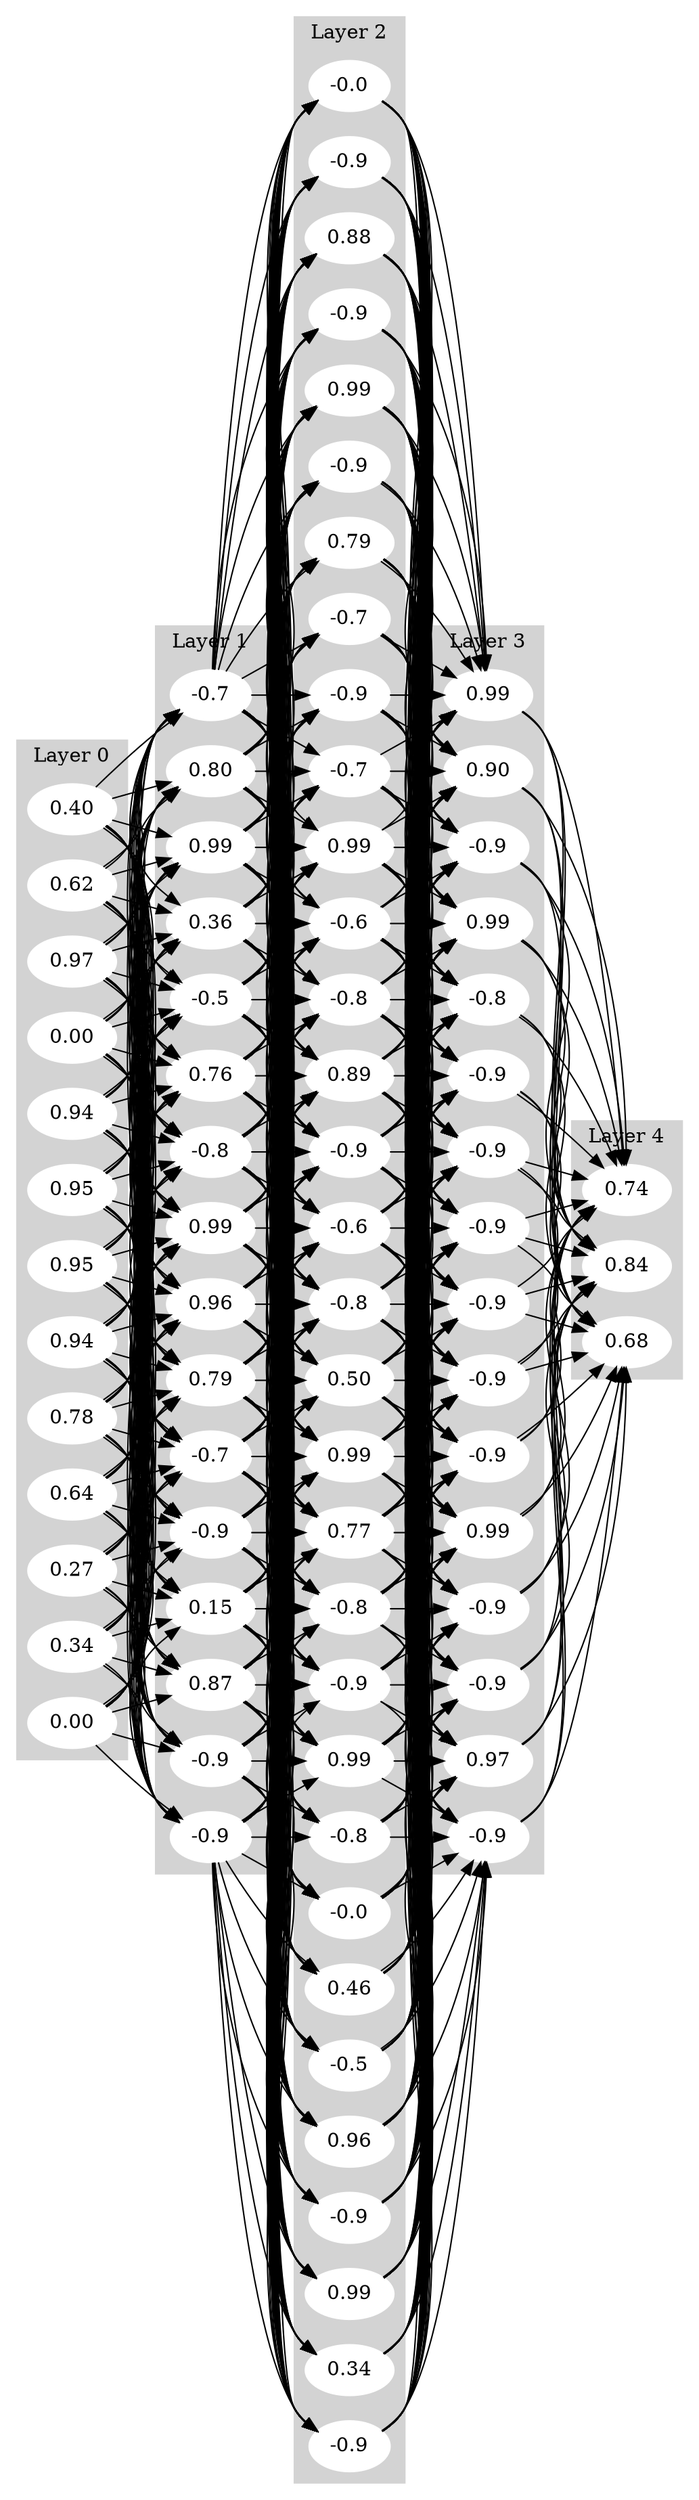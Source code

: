 digraph G {
  rankdir=LR;
  subgraph cluster_0 {
    style=filled;
    color=lightgrey;
    node [style=filled,color=white];
    i0h0 [style=filled, color=white, label="0.94"];
    i0h1 [style=filled, color=white, label="0.95"];
    i0h2 [style=filled, color=white, label="0.95"];
    i0h3 [style=filled, color=white, label="0.94"];
    i0h4 [style=filled, color=white, label="0.78"];
    i0h5 [style=filled, color=white, label="0.64"];
    i0h6 [style=filled, color=white, label="0.27"];
    i0h7 [style=filled, color=white, label="0.34"];
    i0h8 [style=filled, color=white, label="0.00"];
    i0h9 [style=filled, color=white, label="0.40"];
    i0h10 [style=filled, color=white, label="0.62"];
    i0h11 [style=filled, color=white, label="0.97"];
    i0h12 [style=filled, color=white, label="0.00"];
    label = "Layer 0";
  }
  subgraph cluster_1 {
    style=filled;
    color=lightgrey;
    node [style=filled,color=white];
    i1h0 [style=filled, color=white, label="0.96"];
    i1h1 [style=filled, color=white, label="0.79"];
    i1h2 [style=filled, color=white, label="-0.7"];
    i1h3 [style=filled, color=white, label="-0.9"];
    i1h4 [style=filled, color=white, label="0.15"];
    i1h5 [style=filled, color=white, label="0.87"];
    i1h6 [style=filled, color=white, label="-0.9"];
    i1h7 [style=filled, color=white, label="-0.9"];
    i1h8 [style=filled, color=white, label="-0.7"];
    i1h9 [style=filled, color=white, label="0.80"];
    i1h10 [style=filled, color=white, label="0.99"];
    i1h11 [style=filled, color=white, label="0.36"];
    i1h12 [style=filled, color=white, label="-0.5"];
    i1h13 [style=filled, color=white, label="0.76"];
    i1h14 [style=filled, color=white, label="-0.8"];
    i1h15 [style=filled, color=white, label="0.99"];
    label = "Layer 1";
  }
  subgraph cluster_2 {
    style=filled;
    color=lightgrey;
    node [style=filled,color=white];
    i2h0 [style=filled, color=white, label="-0.9"];
    i2h1 [style=filled, color=white, label="-0.7"];
    i2h2 [style=filled, color=white, label="0.99"];
    i2h3 [style=filled, color=white, label="-0.6"];
    i2h4 [style=filled, color=white, label="-0.8"];
    i2h5 [style=filled, color=white, label="0.89"];
    i2h6 [style=filled, color=white, label="-0.9"];
    i2h7 [style=filled, color=white, label="-0.6"];
    i2h8 [style=filled, color=white, label="-0.8"];
    i2h9 [style=filled, color=white, label="0.50"];
    i2h10 [style=filled, color=white, label="0.99"];
    i2h11 [style=filled, color=white, label="0.77"];
    i2h12 [style=filled, color=white, label="-0.8"];
    i2h13 [style=filled, color=white, label="-0.9"];
    i2h14 [style=filled, color=white, label="0.99"];
    i2h15 [style=filled, color=white, label="-0.8"];
    i2h16 [style=filled, color=white, label="-0.0"];
    i2h17 [style=filled, color=white, label="0.46"];
    i2h18 [style=filled, color=white, label="-0.5"];
    i2h19 [style=filled, color=white, label="0.96"];
    i2h20 [style=filled, color=white, label="-0.9"];
    i2h21 [style=filled, color=white, label="0.99"];
    i2h22 [style=filled, color=white, label="0.34"];
    i2h23 [style=filled, color=white, label="-0.9"];
    i2h24 [style=filled, color=white, label="-0.0"];
    i2h25 [style=filled, color=white, label="-0.9"];
    i2h26 [style=filled, color=white, label="0.88"];
    i2h27 [style=filled, color=white, label="-0.9"];
    i2h28 [style=filled, color=white, label="0.99"];
    i2h29 [style=filled, color=white, label="-0.9"];
    i2h30 [style=filled, color=white, label="0.79"];
    i2h31 [style=filled, color=white, label="-0.7"];
    label = "Layer 2";
  }
  subgraph cluster_3 {
    style=filled;
    color=lightgrey;
    node [style=filled,color=white];
    i3h0 [style=filled, color=white, label="-0.9"];
    i3h1 [style=filled, color=white, label="-0.9"];
    i3h2 [style=filled, color=white, label="-0.9"];
    i3h3 [style=filled, color=white, label="0.99"];
    i3h4 [style=filled, color=white, label="-0.9"];
    i3h5 [style=filled, color=white, label="-0.9"];
    i3h6 [style=filled, color=white, label="0.97"];
    i3h7 [style=filled, color=white, label="-0.9"];
    i3h8 [style=filled, color=white, label="0.99"];
    i3h9 [style=filled, color=white, label="0.90"];
    i3h10 [style=filled, color=white, label="-0.9"];
    i3h11 [style=filled, color=white, label="0.99"];
    i3h12 [style=filled, color=white, label="-0.8"];
    i3h13 [style=filled, color=white, label="-0.9"];
    i3h14 [style=filled, color=white, label="-0.9"];
    i3h15 [style=filled, color=white, label="-0.9"];
    label = "Layer 3";
  }
  subgraph cluster_4 {
    style=filled;
    color=lightgrey;
    node [style=filled,color=white];
    i4h0 [style=filled, color=white, label="0.68"];
    i4h1 [style=filled, color=white, label="0.74"];
    i4h2 [style=filled, color=white, label="0.84"];
    label = "Layer 4";
  }
  i0h0 -> i1h0;
  i0h0 -> i1h1;
  i0h0 -> i1h2;
  i0h0 -> i1h3;
  i0h0 -> i1h4;
  i0h0 -> i1h5;
  i0h0 -> i1h6;
  i0h0 -> i1h7;
  i0h0 -> i1h8;
  i0h0 -> i1h9;
  i0h0 -> i1h10;
  i0h0 -> i1h11;
  i0h0 -> i1h12;
  i0h0 -> i1h13;
  i0h0 -> i1h14;
  i0h0 -> i1h15;
  i0h1 -> i1h0;
  i0h1 -> i1h1;
  i0h1 -> i1h2;
  i0h1 -> i1h3;
  i0h1 -> i1h4;
  i0h1 -> i1h5;
  i0h1 -> i1h6;
  i0h1 -> i1h7;
  i0h1 -> i1h8;
  i0h1 -> i1h9;
  i0h1 -> i1h10;
  i0h1 -> i1h11;
  i0h1 -> i1h12;
  i0h1 -> i1h13;
  i0h1 -> i1h14;
  i0h1 -> i1h15;
  i0h2 -> i1h0;
  i0h2 -> i1h1;
  i0h2 -> i1h2;
  i0h2 -> i1h3;
  i0h2 -> i1h4;
  i0h2 -> i1h5;
  i0h2 -> i1h6;
  i0h2 -> i1h7;
  i0h2 -> i1h8;
  i0h2 -> i1h9;
  i0h2 -> i1h10;
  i0h2 -> i1h11;
  i0h2 -> i1h12;
  i0h2 -> i1h13;
  i0h2 -> i1h14;
  i0h2 -> i1h15;
  i0h3 -> i1h0;
  i0h3 -> i1h1;
  i0h3 -> i1h2;
  i0h3 -> i1h3;
  i0h3 -> i1h4;
  i0h3 -> i1h5;
  i0h3 -> i1h6;
  i0h3 -> i1h7;
  i0h3 -> i1h8;
  i0h3 -> i1h9;
  i0h3 -> i1h10;
  i0h3 -> i1h11;
  i0h3 -> i1h12;
  i0h3 -> i1h13;
  i0h3 -> i1h14;
  i0h3 -> i1h15;
  i0h4 -> i1h0;
  i0h4 -> i1h1;
  i0h4 -> i1h2;
  i0h4 -> i1h3;
  i0h4 -> i1h4;
  i0h4 -> i1h5;
  i0h4 -> i1h6;
  i0h4 -> i1h7;
  i0h4 -> i1h8;
  i0h4 -> i1h9;
  i0h4 -> i1h10;
  i0h4 -> i1h11;
  i0h4 -> i1h12;
  i0h4 -> i1h13;
  i0h4 -> i1h14;
  i0h4 -> i1h15;
  i0h5 -> i1h0;
  i0h5 -> i1h1;
  i0h5 -> i1h2;
  i0h5 -> i1h3;
  i0h5 -> i1h4;
  i0h5 -> i1h5;
  i0h5 -> i1h6;
  i0h5 -> i1h7;
  i0h5 -> i1h8;
  i0h5 -> i1h9;
  i0h5 -> i1h10;
  i0h5 -> i1h11;
  i0h5 -> i1h12;
  i0h5 -> i1h13;
  i0h5 -> i1h14;
  i0h5 -> i1h15;
  i0h6 -> i1h0;
  i0h6 -> i1h1;
  i0h6 -> i1h2;
  i0h6 -> i1h3;
  i0h6 -> i1h4;
  i0h6 -> i1h5;
  i0h6 -> i1h6;
  i0h6 -> i1h7;
  i0h6 -> i1h8;
  i0h6 -> i1h9;
  i0h6 -> i1h10;
  i0h6 -> i1h11;
  i0h6 -> i1h12;
  i0h6 -> i1h13;
  i0h6 -> i1h14;
  i0h6 -> i1h15;
  i0h7 -> i1h0;
  i0h7 -> i1h1;
  i0h7 -> i1h2;
  i0h7 -> i1h3;
  i0h7 -> i1h4;
  i0h7 -> i1h5;
  i0h7 -> i1h6;
  i0h7 -> i1h7;
  i0h7 -> i1h8;
  i0h7 -> i1h9;
  i0h7 -> i1h10;
  i0h7 -> i1h11;
  i0h7 -> i1h12;
  i0h7 -> i1h13;
  i0h7 -> i1h14;
  i0h7 -> i1h15;
  i0h8 -> i1h0;
  i0h8 -> i1h1;
  i0h8 -> i1h2;
  i0h8 -> i1h3;
  i0h8 -> i1h4;
  i0h8 -> i1h5;
  i0h8 -> i1h6;
  i0h8 -> i1h7;
  i0h8 -> i1h8;
  i0h8 -> i1h9;
  i0h8 -> i1h10;
  i0h8 -> i1h11;
  i0h8 -> i1h12;
  i0h8 -> i1h13;
  i0h8 -> i1h14;
  i0h8 -> i1h15;
  i0h9 -> i1h0;
  i0h9 -> i1h1;
  i0h9 -> i1h2;
  i0h9 -> i1h3;
  i0h9 -> i1h4;
  i0h9 -> i1h5;
  i0h9 -> i1h6;
  i0h9 -> i1h7;
  i0h9 -> i1h8;
  i0h9 -> i1h9;
  i0h9 -> i1h10;
  i0h9 -> i1h11;
  i0h9 -> i1h12;
  i0h9 -> i1h13;
  i0h9 -> i1h14;
  i0h9 -> i1h15;
  i0h10 -> i1h0;
  i0h10 -> i1h1;
  i0h10 -> i1h2;
  i0h10 -> i1h3;
  i0h10 -> i1h4;
  i0h10 -> i1h5;
  i0h10 -> i1h6;
  i0h10 -> i1h7;
  i0h10 -> i1h8;
  i0h10 -> i1h9;
  i0h10 -> i1h10;
  i0h10 -> i1h11;
  i0h10 -> i1h12;
  i0h10 -> i1h13;
  i0h10 -> i1h14;
  i0h10 -> i1h15;
  i0h11 -> i1h0;
  i0h11 -> i1h1;
  i0h11 -> i1h2;
  i0h11 -> i1h3;
  i0h11 -> i1h4;
  i0h11 -> i1h5;
  i0h11 -> i1h6;
  i0h11 -> i1h7;
  i0h11 -> i1h8;
  i0h11 -> i1h9;
  i0h11 -> i1h10;
  i0h11 -> i1h11;
  i0h11 -> i1h12;
  i0h11 -> i1h13;
  i0h11 -> i1h14;
  i0h11 -> i1h15;
  i0h12 -> i1h0;
  i0h12 -> i1h1;
  i0h12 -> i1h2;
  i0h12 -> i1h3;
  i0h12 -> i1h4;
  i0h12 -> i1h5;
  i0h12 -> i1h6;
  i0h12 -> i1h7;
  i0h12 -> i1h8;
  i0h12 -> i1h9;
  i0h12 -> i1h10;
  i0h12 -> i1h11;
  i0h12 -> i1h12;
  i0h12 -> i1h13;
  i0h12 -> i1h14;
  i0h12 -> i1h15;
  i1h0 -> i2h0;
  i1h0 -> i2h1;
  i1h0 -> i2h2;
  i1h0 -> i2h3;
  i1h0 -> i2h4;
  i1h0 -> i2h5;
  i1h0 -> i2h6;
  i1h0 -> i2h7;
  i1h0 -> i2h8;
  i1h0 -> i2h9;
  i1h0 -> i2h10;
  i1h0 -> i2h11;
  i1h0 -> i2h12;
  i1h0 -> i2h13;
  i1h0 -> i2h14;
  i1h0 -> i2h15;
  i1h0 -> i2h16;
  i1h0 -> i2h17;
  i1h0 -> i2h18;
  i1h0 -> i2h19;
  i1h0 -> i2h20;
  i1h0 -> i2h21;
  i1h0 -> i2h22;
  i1h0 -> i2h23;
  i1h0 -> i2h24;
  i1h0 -> i2h25;
  i1h0 -> i2h26;
  i1h0 -> i2h27;
  i1h0 -> i2h28;
  i1h0 -> i2h29;
  i1h0 -> i2h30;
  i1h0 -> i2h31;
  i1h1 -> i2h0;
  i1h1 -> i2h1;
  i1h1 -> i2h2;
  i1h1 -> i2h3;
  i1h1 -> i2h4;
  i1h1 -> i2h5;
  i1h1 -> i2h6;
  i1h1 -> i2h7;
  i1h1 -> i2h8;
  i1h1 -> i2h9;
  i1h1 -> i2h10;
  i1h1 -> i2h11;
  i1h1 -> i2h12;
  i1h1 -> i2h13;
  i1h1 -> i2h14;
  i1h1 -> i2h15;
  i1h1 -> i2h16;
  i1h1 -> i2h17;
  i1h1 -> i2h18;
  i1h1 -> i2h19;
  i1h1 -> i2h20;
  i1h1 -> i2h21;
  i1h1 -> i2h22;
  i1h1 -> i2h23;
  i1h1 -> i2h24;
  i1h1 -> i2h25;
  i1h1 -> i2h26;
  i1h1 -> i2h27;
  i1h1 -> i2h28;
  i1h1 -> i2h29;
  i1h1 -> i2h30;
  i1h1 -> i2h31;
  i1h2 -> i2h0;
  i1h2 -> i2h1;
  i1h2 -> i2h2;
  i1h2 -> i2h3;
  i1h2 -> i2h4;
  i1h2 -> i2h5;
  i1h2 -> i2h6;
  i1h2 -> i2h7;
  i1h2 -> i2h8;
  i1h2 -> i2h9;
  i1h2 -> i2h10;
  i1h2 -> i2h11;
  i1h2 -> i2h12;
  i1h2 -> i2h13;
  i1h2 -> i2h14;
  i1h2 -> i2h15;
  i1h2 -> i2h16;
  i1h2 -> i2h17;
  i1h2 -> i2h18;
  i1h2 -> i2h19;
  i1h2 -> i2h20;
  i1h2 -> i2h21;
  i1h2 -> i2h22;
  i1h2 -> i2h23;
  i1h2 -> i2h24;
  i1h2 -> i2h25;
  i1h2 -> i2h26;
  i1h2 -> i2h27;
  i1h2 -> i2h28;
  i1h2 -> i2h29;
  i1h2 -> i2h30;
  i1h2 -> i2h31;
  i1h3 -> i2h0;
  i1h3 -> i2h1;
  i1h3 -> i2h2;
  i1h3 -> i2h3;
  i1h3 -> i2h4;
  i1h3 -> i2h5;
  i1h3 -> i2h6;
  i1h3 -> i2h7;
  i1h3 -> i2h8;
  i1h3 -> i2h9;
  i1h3 -> i2h10;
  i1h3 -> i2h11;
  i1h3 -> i2h12;
  i1h3 -> i2h13;
  i1h3 -> i2h14;
  i1h3 -> i2h15;
  i1h3 -> i2h16;
  i1h3 -> i2h17;
  i1h3 -> i2h18;
  i1h3 -> i2h19;
  i1h3 -> i2h20;
  i1h3 -> i2h21;
  i1h3 -> i2h22;
  i1h3 -> i2h23;
  i1h3 -> i2h24;
  i1h3 -> i2h25;
  i1h3 -> i2h26;
  i1h3 -> i2h27;
  i1h3 -> i2h28;
  i1h3 -> i2h29;
  i1h3 -> i2h30;
  i1h3 -> i2h31;
  i1h4 -> i2h0;
  i1h4 -> i2h1;
  i1h4 -> i2h2;
  i1h4 -> i2h3;
  i1h4 -> i2h4;
  i1h4 -> i2h5;
  i1h4 -> i2h6;
  i1h4 -> i2h7;
  i1h4 -> i2h8;
  i1h4 -> i2h9;
  i1h4 -> i2h10;
  i1h4 -> i2h11;
  i1h4 -> i2h12;
  i1h4 -> i2h13;
  i1h4 -> i2h14;
  i1h4 -> i2h15;
  i1h4 -> i2h16;
  i1h4 -> i2h17;
  i1h4 -> i2h18;
  i1h4 -> i2h19;
  i1h4 -> i2h20;
  i1h4 -> i2h21;
  i1h4 -> i2h22;
  i1h4 -> i2h23;
  i1h4 -> i2h24;
  i1h4 -> i2h25;
  i1h4 -> i2h26;
  i1h4 -> i2h27;
  i1h4 -> i2h28;
  i1h4 -> i2h29;
  i1h4 -> i2h30;
  i1h4 -> i2h31;
  i1h5 -> i2h0;
  i1h5 -> i2h1;
  i1h5 -> i2h2;
  i1h5 -> i2h3;
  i1h5 -> i2h4;
  i1h5 -> i2h5;
  i1h5 -> i2h6;
  i1h5 -> i2h7;
  i1h5 -> i2h8;
  i1h5 -> i2h9;
  i1h5 -> i2h10;
  i1h5 -> i2h11;
  i1h5 -> i2h12;
  i1h5 -> i2h13;
  i1h5 -> i2h14;
  i1h5 -> i2h15;
  i1h5 -> i2h16;
  i1h5 -> i2h17;
  i1h5 -> i2h18;
  i1h5 -> i2h19;
  i1h5 -> i2h20;
  i1h5 -> i2h21;
  i1h5 -> i2h22;
  i1h5 -> i2h23;
  i1h5 -> i2h24;
  i1h5 -> i2h25;
  i1h5 -> i2h26;
  i1h5 -> i2h27;
  i1h5 -> i2h28;
  i1h5 -> i2h29;
  i1h5 -> i2h30;
  i1h5 -> i2h31;
  i1h6 -> i2h0;
  i1h6 -> i2h1;
  i1h6 -> i2h2;
  i1h6 -> i2h3;
  i1h6 -> i2h4;
  i1h6 -> i2h5;
  i1h6 -> i2h6;
  i1h6 -> i2h7;
  i1h6 -> i2h8;
  i1h6 -> i2h9;
  i1h6 -> i2h10;
  i1h6 -> i2h11;
  i1h6 -> i2h12;
  i1h6 -> i2h13;
  i1h6 -> i2h14;
  i1h6 -> i2h15;
  i1h6 -> i2h16;
  i1h6 -> i2h17;
  i1h6 -> i2h18;
  i1h6 -> i2h19;
  i1h6 -> i2h20;
  i1h6 -> i2h21;
  i1h6 -> i2h22;
  i1h6 -> i2h23;
  i1h6 -> i2h24;
  i1h6 -> i2h25;
  i1h6 -> i2h26;
  i1h6 -> i2h27;
  i1h6 -> i2h28;
  i1h6 -> i2h29;
  i1h6 -> i2h30;
  i1h6 -> i2h31;
  i1h7 -> i2h0;
  i1h7 -> i2h1;
  i1h7 -> i2h2;
  i1h7 -> i2h3;
  i1h7 -> i2h4;
  i1h7 -> i2h5;
  i1h7 -> i2h6;
  i1h7 -> i2h7;
  i1h7 -> i2h8;
  i1h7 -> i2h9;
  i1h7 -> i2h10;
  i1h7 -> i2h11;
  i1h7 -> i2h12;
  i1h7 -> i2h13;
  i1h7 -> i2h14;
  i1h7 -> i2h15;
  i1h7 -> i2h16;
  i1h7 -> i2h17;
  i1h7 -> i2h18;
  i1h7 -> i2h19;
  i1h7 -> i2h20;
  i1h7 -> i2h21;
  i1h7 -> i2h22;
  i1h7 -> i2h23;
  i1h7 -> i2h24;
  i1h7 -> i2h25;
  i1h7 -> i2h26;
  i1h7 -> i2h27;
  i1h7 -> i2h28;
  i1h7 -> i2h29;
  i1h7 -> i2h30;
  i1h7 -> i2h31;
  i1h8 -> i2h0;
  i1h8 -> i2h1;
  i1h8 -> i2h2;
  i1h8 -> i2h3;
  i1h8 -> i2h4;
  i1h8 -> i2h5;
  i1h8 -> i2h6;
  i1h8 -> i2h7;
  i1h8 -> i2h8;
  i1h8 -> i2h9;
  i1h8 -> i2h10;
  i1h8 -> i2h11;
  i1h8 -> i2h12;
  i1h8 -> i2h13;
  i1h8 -> i2h14;
  i1h8 -> i2h15;
  i1h8 -> i2h16;
  i1h8 -> i2h17;
  i1h8 -> i2h18;
  i1h8 -> i2h19;
  i1h8 -> i2h20;
  i1h8 -> i2h21;
  i1h8 -> i2h22;
  i1h8 -> i2h23;
  i1h8 -> i2h24;
  i1h8 -> i2h25;
  i1h8 -> i2h26;
  i1h8 -> i2h27;
  i1h8 -> i2h28;
  i1h8 -> i2h29;
  i1h8 -> i2h30;
  i1h8 -> i2h31;
  i1h9 -> i2h0;
  i1h9 -> i2h1;
  i1h9 -> i2h2;
  i1h9 -> i2h3;
  i1h9 -> i2h4;
  i1h9 -> i2h5;
  i1h9 -> i2h6;
  i1h9 -> i2h7;
  i1h9 -> i2h8;
  i1h9 -> i2h9;
  i1h9 -> i2h10;
  i1h9 -> i2h11;
  i1h9 -> i2h12;
  i1h9 -> i2h13;
  i1h9 -> i2h14;
  i1h9 -> i2h15;
  i1h9 -> i2h16;
  i1h9 -> i2h17;
  i1h9 -> i2h18;
  i1h9 -> i2h19;
  i1h9 -> i2h20;
  i1h9 -> i2h21;
  i1h9 -> i2h22;
  i1h9 -> i2h23;
  i1h9 -> i2h24;
  i1h9 -> i2h25;
  i1h9 -> i2h26;
  i1h9 -> i2h27;
  i1h9 -> i2h28;
  i1h9 -> i2h29;
  i1h9 -> i2h30;
  i1h9 -> i2h31;
  i1h10 -> i2h0;
  i1h10 -> i2h1;
  i1h10 -> i2h2;
  i1h10 -> i2h3;
  i1h10 -> i2h4;
  i1h10 -> i2h5;
  i1h10 -> i2h6;
  i1h10 -> i2h7;
  i1h10 -> i2h8;
  i1h10 -> i2h9;
  i1h10 -> i2h10;
  i1h10 -> i2h11;
  i1h10 -> i2h12;
  i1h10 -> i2h13;
  i1h10 -> i2h14;
  i1h10 -> i2h15;
  i1h10 -> i2h16;
  i1h10 -> i2h17;
  i1h10 -> i2h18;
  i1h10 -> i2h19;
  i1h10 -> i2h20;
  i1h10 -> i2h21;
  i1h10 -> i2h22;
  i1h10 -> i2h23;
  i1h10 -> i2h24;
  i1h10 -> i2h25;
  i1h10 -> i2h26;
  i1h10 -> i2h27;
  i1h10 -> i2h28;
  i1h10 -> i2h29;
  i1h10 -> i2h30;
  i1h10 -> i2h31;
  i1h11 -> i2h0;
  i1h11 -> i2h1;
  i1h11 -> i2h2;
  i1h11 -> i2h3;
  i1h11 -> i2h4;
  i1h11 -> i2h5;
  i1h11 -> i2h6;
  i1h11 -> i2h7;
  i1h11 -> i2h8;
  i1h11 -> i2h9;
  i1h11 -> i2h10;
  i1h11 -> i2h11;
  i1h11 -> i2h12;
  i1h11 -> i2h13;
  i1h11 -> i2h14;
  i1h11 -> i2h15;
  i1h11 -> i2h16;
  i1h11 -> i2h17;
  i1h11 -> i2h18;
  i1h11 -> i2h19;
  i1h11 -> i2h20;
  i1h11 -> i2h21;
  i1h11 -> i2h22;
  i1h11 -> i2h23;
  i1h11 -> i2h24;
  i1h11 -> i2h25;
  i1h11 -> i2h26;
  i1h11 -> i2h27;
  i1h11 -> i2h28;
  i1h11 -> i2h29;
  i1h11 -> i2h30;
  i1h11 -> i2h31;
  i1h12 -> i2h0;
  i1h12 -> i2h1;
  i1h12 -> i2h2;
  i1h12 -> i2h3;
  i1h12 -> i2h4;
  i1h12 -> i2h5;
  i1h12 -> i2h6;
  i1h12 -> i2h7;
  i1h12 -> i2h8;
  i1h12 -> i2h9;
  i1h12 -> i2h10;
  i1h12 -> i2h11;
  i1h12 -> i2h12;
  i1h12 -> i2h13;
  i1h12 -> i2h14;
  i1h12 -> i2h15;
  i1h12 -> i2h16;
  i1h12 -> i2h17;
  i1h12 -> i2h18;
  i1h12 -> i2h19;
  i1h12 -> i2h20;
  i1h12 -> i2h21;
  i1h12 -> i2h22;
  i1h12 -> i2h23;
  i1h12 -> i2h24;
  i1h12 -> i2h25;
  i1h12 -> i2h26;
  i1h12 -> i2h27;
  i1h12 -> i2h28;
  i1h12 -> i2h29;
  i1h12 -> i2h30;
  i1h12 -> i2h31;
  i1h13 -> i2h0;
  i1h13 -> i2h1;
  i1h13 -> i2h2;
  i1h13 -> i2h3;
  i1h13 -> i2h4;
  i1h13 -> i2h5;
  i1h13 -> i2h6;
  i1h13 -> i2h7;
  i1h13 -> i2h8;
  i1h13 -> i2h9;
  i1h13 -> i2h10;
  i1h13 -> i2h11;
  i1h13 -> i2h12;
  i1h13 -> i2h13;
  i1h13 -> i2h14;
  i1h13 -> i2h15;
  i1h13 -> i2h16;
  i1h13 -> i2h17;
  i1h13 -> i2h18;
  i1h13 -> i2h19;
  i1h13 -> i2h20;
  i1h13 -> i2h21;
  i1h13 -> i2h22;
  i1h13 -> i2h23;
  i1h13 -> i2h24;
  i1h13 -> i2h25;
  i1h13 -> i2h26;
  i1h13 -> i2h27;
  i1h13 -> i2h28;
  i1h13 -> i2h29;
  i1h13 -> i2h30;
  i1h13 -> i2h31;
  i1h14 -> i2h0;
  i1h14 -> i2h1;
  i1h14 -> i2h2;
  i1h14 -> i2h3;
  i1h14 -> i2h4;
  i1h14 -> i2h5;
  i1h14 -> i2h6;
  i1h14 -> i2h7;
  i1h14 -> i2h8;
  i1h14 -> i2h9;
  i1h14 -> i2h10;
  i1h14 -> i2h11;
  i1h14 -> i2h12;
  i1h14 -> i2h13;
  i1h14 -> i2h14;
  i1h14 -> i2h15;
  i1h14 -> i2h16;
  i1h14 -> i2h17;
  i1h14 -> i2h18;
  i1h14 -> i2h19;
  i1h14 -> i2h20;
  i1h14 -> i2h21;
  i1h14 -> i2h22;
  i1h14 -> i2h23;
  i1h14 -> i2h24;
  i1h14 -> i2h25;
  i1h14 -> i2h26;
  i1h14 -> i2h27;
  i1h14 -> i2h28;
  i1h14 -> i2h29;
  i1h14 -> i2h30;
  i1h14 -> i2h31;
  i1h15 -> i2h0;
  i1h15 -> i2h1;
  i1h15 -> i2h2;
  i1h15 -> i2h3;
  i1h15 -> i2h4;
  i1h15 -> i2h5;
  i1h15 -> i2h6;
  i1h15 -> i2h7;
  i1h15 -> i2h8;
  i1h15 -> i2h9;
  i1h15 -> i2h10;
  i1h15 -> i2h11;
  i1h15 -> i2h12;
  i1h15 -> i2h13;
  i1h15 -> i2h14;
  i1h15 -> i2h15;
  i1h15 -> i2h16;
  i1h15 -> i2h17;
  i1h15 -> i2h18;
  i1h15 -> i2h19;
  i1h15 -> i2h20;
  i1h15 -> i2h21;
  i1h15 -> i2h22;
  i1h15 -> i2h23;
  i1h15 -> i2h24;
  i1h15 -> i2h25;
  i1h15 -> i2h26;
  i1h15 -> i2h27;
  i1h15 -> i2h28;
  i1h15 -> i2h29;
  i1h15 -> i2h30;
  i1h15 -> i2h31;
  i2h0 -> i3h0;
  i2h0 -> i3h1;
  i2h0 -> i3h2;
  i2h0 -> i3h3;
  i2h0 -> i3h4;
  i2h0 -> i3h5;
  i2h0 -> i3h6;
  i2h0 -> i3h7;
  i2h0 -> i3h8;
  i2h0 -> i3h9;
  i2h0 -> i3h10;
  i2h0 -> i3h11;
  i2h0 -> i3h12;
  i2h0 -> i3h13;
  i2h0 -> i3h14;
  i2h0 -> i3h15;
  i2h1 -> i3h0;
  i2h1 -> i3h1;
  i2h1 -> i3h2;
  i2h1 -> i3h3;
  i2h1 -> i3h4;
  i2h1 -> i3h5;
  i2h1 -> i3h6;
  i2h1 -> i3h7;
  i2h1 -> i3h8;
  i2h1 -> i3h9;
  i2h1 -> i3h10;
  i2h1 -> i3h11;
  i2h1 -> i3h12;
  i2h1 -> i3h13;
  i2h1 -> i3h14;
  i2h1 -> i3h15;
  i2h2 -> i3h0;
  i2h2 -> i3h1;
  i2h2 -> i3h2;
  i2h2 -> i3h3;
  i2h2 -> i3h4;
  i2h2 -> i3h5;
  i2h2 -> i3h6;
  i2h2 -> i3h7;
  i2h2 -> i3h8;
  i2h2 -> i3h9;
  i2h2 -> i3h10;
  i2h2 -> i3h11;
  i2h2 -> i3h12;
  i2h2 -> i3h13;
  i2h2 -> i3h14;
  i2h2 -> i3h15;
  i2h3 -> i3h0;
  i2h3 -> i3h1;
  i2h3 -> i3h2;
  i2h3 -> i3h3;
  i2h3 -> i3h4;
  i2h3 -> i3h5;
  i2h3 -> i3h6;
  i2h3 -> i3h7;
  i2h3 -> i3h8;
  i2h3 -> i3h9;
  i2h3 -> i3h10;
  i2h3 -> i3h11;
  i2h3 -> i3h12;
  i2h3 -> i3h13;
  i2h3 -> i3h14;
  i2h3 -> i3h15;
  i2h4 -> i3h0;
  i2h4 -> i3h1;
  i2h4 -> i3h2;
  i2h4 -> i3h3;
  i2h4 -> i3h4;
  i2h4 -> i3h5;
  i2h4 -> i3h6;
  i2h4 -> i3h7;
  i2h4 -> i3h8;
  i2h4 -> i3h9;
  i2h4 -> i3h10;
  i2h4 -> i3h11;
  i2h4 -> i3h12;
  i2h4 -> i3h13;
  i2h4 -> i3h14;
  i2h4 -> i3h15;
  i2h5 -> i3h0;
  i2h5 -> i3h1;
  i2h5 -> i3h2;
  i2h5 -> i3h3;
  i2h5 -> i3h4;
  i2h5 -> i3h5;
  i2h5 -> i3h6;
  i2h5 -> i3h7;
  i2h5 -> i3h8;
  i2h5 -> i3h9;
  i2h5 -> i3h10;
  i2h5 -> i3h11;
  i2h5 -> i3h12;
  i2h5 -> i3h13;
  i2h5 -> i3h14;
  i2h5 -> i3h15;
  i2h6 -> i3h0;
  i2h6 -> i3h1;
  i2h6 -> i3h2;
  i2h6 -> i3h3;
  i2h6 -> i3h4;
  i2h6 -> i3h5;
  i2h6 -> i3h6;
  i2h6 -> i3h7;
  i2h6 -> i3h8;
  i2h6 -> i3h9;
  i2h6 -> i3h10;
  i2h6 -> i3h11;
  i2h6 -> i3h12;
  i2h6 -> i3h13;
  i2h6 -> i3h14;
  i2h6 -> i3h15;
  i2h7 -> i3h0;
  i2h7 -> i3h1;
  i2h7 -> i3h2;
  i2h7 -> i3h3;
  i2h7 -> i3h4;
  i2h7 -> i3h5;
  i2h7 -> i3h6;
  i2h7 -> i3h7;
  i2h7 -> i3h8;
  i2h7 -> i3h9;
  i2h7 -> i3h10;
  i2h7 -> i3h11;
  i2h7 -> i3h12;
  i2h7 -> i3h13;
  i2h7 -> i3h14;
  i2h7 -> i3h15;
  i2h8 -> i3h0;
  i2h8 -> i3h1;
  i2h8 -> i3h2;
  i2h8 -> i3h3;
  i2h8 -> i3h4;
  i2h8 -> i3h5;
  i2h8 -> i3h6;
  i2h8 -> i3h7;
  i2h8 -> i3h8;
  i2h8 -> i3h9;
  i2h8 -> i3h10;
  i2h8 -> i3h11;
  i2h8 -> i3h12;
  i2h8 -> i3h13;
  i2h8 -> i3h14;
  i2h8 -> i3h15;
  i2h9 -> i3h0;
  i2h9 -> i3h1;
  i2h9 -> i3h2;
  i2h9 -> i3h3;
  i2h9 -> i3h4;
  i2h9 -> i3h5;
  i2h9 -> i3h6;
  i2h9 -> i3h7;
  i2h9 -> i3h8;
  i2h9 -> i3h9;
  i2h9 -> i3h10;
  i2h9 -> i3h11;
  i2h9 -> i3h12;
  i2h9 -> i3h13;
  i2h9 -> i3h14;
  i2h9 -> i3h15;
  i2h10 -> i3h0;
  i2h10 -> i3h1;
  i2h10 -> i3h2;
  i2h10 -> i3h3;
  i2h10 -> i3h4;
  i2h10 -> i3h5;
  i2h10 -> i3h6;
  i2h10 -> i3h7;
  i2h10 -> i3h8;
  i2h10 -> i3h9;
  i2h10 -> i3h10;
  i2h10 -> i3h11;
  i2h10 -> i3h12;
  i2h10 -> i3h13;
  i2h10 -> i3h14;
  i2h10 -> i3h15;
  i2h11 -> i3h0;
  i2h11 -> i3h1;
  i2h11 -> i3h2;
  i2h11 -> i3h3;
  i2h11 -> i3h4;
  i2h11 -> i3h5;
  i2h11 -> i3h6;
  i2h11 -> i3h7;
  i2h11 -> i3h8;
  i2h11 -> i3h9;
  i2h11 -> i3h10;
  i2h11 -> i3h11;
  i2h11 -> i3h12;
  i2h11 -> i3h13;
  i2h11 -> i3h14;
  i2h11 -> i3h15;
  i2h12 -> i3h0;
  i2h12 -> i3h1;
  i2h12 -> i3h2;
  i2h12 -> i3h3;
  i2h12 -> i3h4;
  i2h12 -> i3h5;
  i2h12 -> i3h6;
  i2h12 -> i3h7;
  i2h12 -> i3h8;
  i2h12 -> i3h9;
  i2h12 -> i3h10;
  i2h12 -> i3h11;
  i2h12 -> i3h12;
  i2h12 -> i3h13;
  i2h12 -> i3h14;
  i2h12 -> i3h15;
  i2h13 -> i3h0;
  i2h13 -> i3h1;
  i2h13 -> i3h2;
  i2h13 -> i3h3;
  i2h13 -> i3h4;
  i2h13 -> i3h5;
  i2h13 -> i3h6;
  i2h13 -> i3h7;
  i2h13 -> i3h8;
  i2h13 -> i3h9;
  i2h13 -> i3h10;
  i2h13 -> i3h11;
  i2h13 -> i3h12;
  i2h13 -> i3h13;
  i2h13 -> i3h14;
  i2h13 -> i3h15;
  i2h14 -> i3h0;
  i2h14 -> i3h1;
  i2h14 -> i3h2;
  i2h14 -> i3h3;
  i2h14 -> i3h4;
  i2h14 -> i3h5;
  i2h14 -> i3h6;
  i2h14 -> i3h7;
  i2h14 -> i3h8;
  i2h14 -> i3h9;
  i2h14 -> i3h10;
  i2h14 -> i3h11;
  i2h14 -> i3h12;
  i2h14 -> i3h13;
  i2h14 -> i3h14;
  i2h14 -> i3h15;
  i2h15 -> i3h0;
  i2h15 -> i3h1;
  i2h15 -> i3h2;
  i2h15 -> i3h3;
  i2h15 -> i3h4;
  i2h15 -> i3h5;
  i2h15 -> i3h6;
  i2h15 -> i3h7;
  i2h15 -> i3h8;
  i2h15 -> i3h9;
  i2h15 -> i3h10;
  i2h15 -> i3h11;
  i2h15 -> i3h12;
  i2h15 -> i3h13;
  i2h15 -> i3h14;
  i2h15 -> i3h15;
  i2h16 -> i3h0;
  i2h16 -> i3h1;
  i2h16 -> i3h2;
  i2h16 -> i3h3;
  i2h16 -> i3h4;
  i2h16 -> i3h5;
  i2h16 -> i3h6;
  i2h16 -> i3h7;
  i2h16 -> i3h8;
  i2h16 -> i3h9;
  i2h16 -> i3h10;
  i2h16 -> i3h11;
  i2h16 -> i3h12;
  i2h16 -> i3h13;
  i2h16 -> i3h14;
  i2h16 -> i3h15;
  i2h17 -> i3h0;
  i2h17 -> i3h1;
  i2h17 -> i3h2;
  i2h17 -> i3h3;
  i2h17 -> i3h4;
  i2h17 -> i3h5;
  i2h17 -> i3h6;
  i2h17 -> i3h7;
  i2h17 -> i3h8;
  i2h17 -> i3h9;
  i2h17 -> i3h10;
  i2h17 -> i3h11;
  i2h17 -> i3h12;
  i2h17 -> i3h13;
  i2h17 -> i3h14;
  i2h17 -> i3h15;
  i2h18 -> i3h0;
  i2h18 -> i3h1;
  i2h18 -> i3h2;
  i2h18 -> i3h3;
  i2h18 -> i3h4;
  i2h18 -> i3h5;
  i2h18 -> i3h6;
  i2h18 -> i3h7;
  i2h18 -> i3h8;
  i2h18 -> i3h9;
  i2h18 -> i3h10;
  i2h18 -> i3h11;
  i2h18 -> i3h12;
  i2h18 -> i3h13;
  i2h18 -> i3h14;
  i2h18 -> i3h15;
  i2h19 -> i3h0;
  i2h19 -> i3h1;
  i2h19 -> i3h2;
  i2h19 -> i3h3;
  i2h19 -> i3h4;
  i2h19 -> i3h5;
  i2h19 -> i3h6;
  i2h19 -> i3h7;
  i2h19 -> i3h8;
  i2h19 -> i3h9;
  i2h19 -> i3h10;
  i2h19 -> i3h11;
  i2h19 -> i3h12;
  i2h19 -> i3h13;
  i2h19 -> i3h14;
  i2h19 -> i3h15;
  i2h20 -> i3h0;
  i2h20 -> i3h1;
  i2h20 -> i3h2;
  i2h20 -> i3h3;
  i2h20 -> i3h4;
  i2h20 -> i3h5;
  i2h20 -> i3h6;
  i2h20 -> i3h7;
  i2h20 -> i3h8;
  i2h20 -> i3h9;
  i2h20 -> i3h10;
  i2h20 -> i3h11;
  i2h20 -> i3h12;
  i2h20 -> i3h13;
  i2h20 -> i3h14;
  i2h20 -> i3h15;
  i2h21 -> i3h0;
  i2h21 -> i3h1;
  i2h21 -> i3h2;
  i2h21 -> i3h3;
  i2h21 -> i3h4;
  i2h21 -> i3h5;
  i2h21 -> i3h6;
  i2h21 -> i3h7;
  i2h21 -> i3h8;
  i2h21 -> i3h9;
  i2h21 -> i3h10;
  i2h21 -> i3h11;
  i2h21 -> i3h12;
  i2h21 -> i3h13;
  i2h21 -> i3h14;
  i2h21 -> i3h15;
  i2h22 -> i3h0;
  i2h22 -> i3h1;
  i2h22 -> i3h2;
  i2h22 -> i3h3;
  i2h22 -> i3h4;
  i2h22 -> i3h5;
  i2h22 -> i3h6;
  i2h22 -> i3h7;
  i2h22 -> i3h8;
  i2h22 -> i3h9;
  i2h22 -> i3h10;
  i2h22 -> i3h11;
  i2h22 -> i3h12;
  i2h22 -> i3h13;
  i2h22 -> i3h14;
  i2h22 -> i3h15;
  i2h23 -> i3h0;
  i2h23 -> i3h1;
  i2h23 -> i3h2;
  i2h23 -> i3h3;
  i2h23 -> i3h4;
  i2h23 -> i3h5;
  i2h23 -> i3h6;
  i2h23 -> i3h7;
  i2h23 -> i3h8;
  i2h23 -> i3h9;
  i2h23 -> i3h10;
  i2h23 -> i3h11;
  i2h23 -> i3h12;
  i2h23 -> i3h13;
  i2h23 -> i3h14;
  i2h23 -> i3h15;
  i2h24 -> i3h0;
  i2h24 -> i3h1;
  i2h24 -> i3h2;
  i2h24 -> i3h3;
  i2h24 -> i3h4;
  i2h24 -> i3h5;
  i2h24 -> i3h6;
  i2h24 -> i3h7;
  i2h24 -> i3h8;
  i2h24 -> i3h9;
  i2h24 -> i3h10;
  i2h24 -> i3h11;
  i2h24 -> i3h12;
  i2h24 -> i3h13;
  i2h24 -> i3h14;
  i2h24 -> i3h15;
  i2h25 -> i3h0;
  i2h25 -> i3h1;
  i2h25 -> i3h2;
  i2h25 -> i3h3;
  i2h25 -> i3h4;
  i2h25 -> i3h5;
  i2h25 -> i3h6;
  i2h25 -> i3h7;
  i2h25 -> i3h8;
  i2h25 -> i3h9;
  i2h25 -> i3h10;
  i2h25 -> i3h11;
  i2h25 -> i3h12;
  i2h25 -> i3h13;
  i2h25 -> i3h14;
  i2h25 -> i3h15;
  i2h26 -> i3h0;
  i2h26 -> i3h1;
  i2h26 -> i3h2;
  i2h26 -> i3h3;
  i2h26 -> i3h4;
  i2h26 -> i3h5;
  i2h26 -> i3h6;
  i2h26 -> i3h7;
  i2h26 -> i3h8;
  i2h26 -> i3h9;
  i2h26 -> i3h10;
  i2h26 -> i3h11;
  i2h26 -> i3h12;
  i2h26 -> i3h13;
  i2h26 -> i3h14;
  i2h26 -> i3h15;
  i2h27 -> i3h0;
  i2h27 -> i3h1;
  i2h27 -> i3h2;
  i2h27 -> i3h3;
  i2h27 -> i3h4;
  i2h27 -> i3h5;
  i2h27 -> i3h6;
  i2h27 -> i3h7;
  i2h27 -> i3h8;
  i2h27 -> i3h9;
  i2h27 -> i3h10;
  i2h27 -> i3h11;
  i2h27 -> i3h12;
  i2h27 -> i3h13;
  i2h27 -> i3h14;
  i2h27 -> i3h15;
  i2h28 -> i3h0;
  i2h28 -> i3h1;
  i2h28 -> i3h2;
  i2h28 -> i3h3;
  i2h28 -> i3h4;
  i2h28 -> i3h5;
  i2h28 -> i3h6;
  i2h28 -> i3h7;
  i2h28 -> i3h8;
  i2h28 -> i3h9;
  i2h28 -> i3h10;
  i2h28 -> i3h11;
  i2h28 -> i3h12;
  i2h28 -> i3h13;
  i2h28 -> i3h14;
  i2h28 -> i3h15;
  i2h29 -> i3h0;
  i2h29 -> i3h1;
  i2h29 -> i3h2;
  i2h29 -> i3h3;
  i2h29 -> i3h4;
  i2h29 -> i3h5;
  i2h29 -> i3h6;
  i2h29 -> i3h7;
  i2h29 -> i3h8;
  i2h29 -> i3h9;
  i2h29 -> i3h10;
  i2h29 -> i3h11;
  i2h29 -> i3h12;
  i2h29 -> i3h13;
  i2h29 -> i3h14;
  i2h29 -> i3h15;
  i2h30 -> i3h0;
  i2h30 -> i3h1;
  i2h30 -> i3h2;
  i2h30 -> i3h3;
  i2h30 -> i3h4;
  i2h30 -> i3h5;
  i2h30 -> i3h6;
  i2h30 -> i3h7;
  i2h30 -> i3h8;
  i2h30 -> i3h9;
  i2h30 -> i3h10;
  i2h30 -> i3h11;
  i2h30 -> i3h12;
  i2h30 -> i3h13;
  i2h30 -> i3h14;
  i2h30 -> i3h15;
  i2h31 -> i3h0;
  i2h31 -> i3h1;
  i2h31 -> i3h2;
  i2h31 -> i3h3;
  i2h31 -> i3h4;
  i2h31 -> i3h5;
  i2h31 -> i3h6;
  i2h31 -> i3h7;
  i2h31 -> i3h8;
  i2h31 -> i3h9;
  i2h31 -> i3h10;
  i2h31 -> i3h11;
  i2h31 -> i3h12;
  i2h31 -> i3h13;
  i2h31 -> i3h14;
  i2h31 -> i3h15;
  i3h0 -> i4h0;
  i3h0 -> i4h1;
  i3h0 -> i4h2;
  i3h1 -> i4h0;
  i3h1 -> i4h1;
  i3h1 -> i4h2;
  i3h2 -> i4h0;
  i3h2 -> i4h1;
  i3h2 -> i4h2;
  i3h3 -> i4h0;
  i3h3 -> i4h1;
  i3h3 -> i4h2;
  i3h4 -> i4h0;
  i3h4 -> i4h1;
  i3h4 -> i4h2;
  i3h5 -> i4h0;
  i3h5 -> i4h1;
  i3h5 -> i4h2;
  i3h6 -> i4h0;
  i3h6 -> i4h1;
  i3h6 -> i4h2;
  i3h7 -> i4h0;
  i3h7 -> i4h1;
  i3h7 -> i4h2;
  i3h8 -> i4h0;
  i3h8 -> i4h1;
  i3h8 -> i4h2;
  i3h9 -> i4h0;
  i3h9 -> i4h1;
  i3h9 -> i4h2;
  i3h10 -> i4h0;
  i3h10 -> i4h1;
  i3h10 -> i4h2;
  i3h11 -> i4h0;
  i3h11 -> i4h1;
  i3h11 -> i4h2;
  i3h12 -> i4h0;
  i3h12 -> i4h1;
  i3h12 -> i4h2;
  i3h13 -> i4h0;
  i3h13 -> i4h1;
  i3h13 -> i4h2;
  i3h14 -> i4h0;
  i3h14 -> i4h1;
  i3h14 -> i4h2;
  i3h15 -> i4h0;
  i3h15 -> i4h1;
  i3h15 -> i4h2;
}
